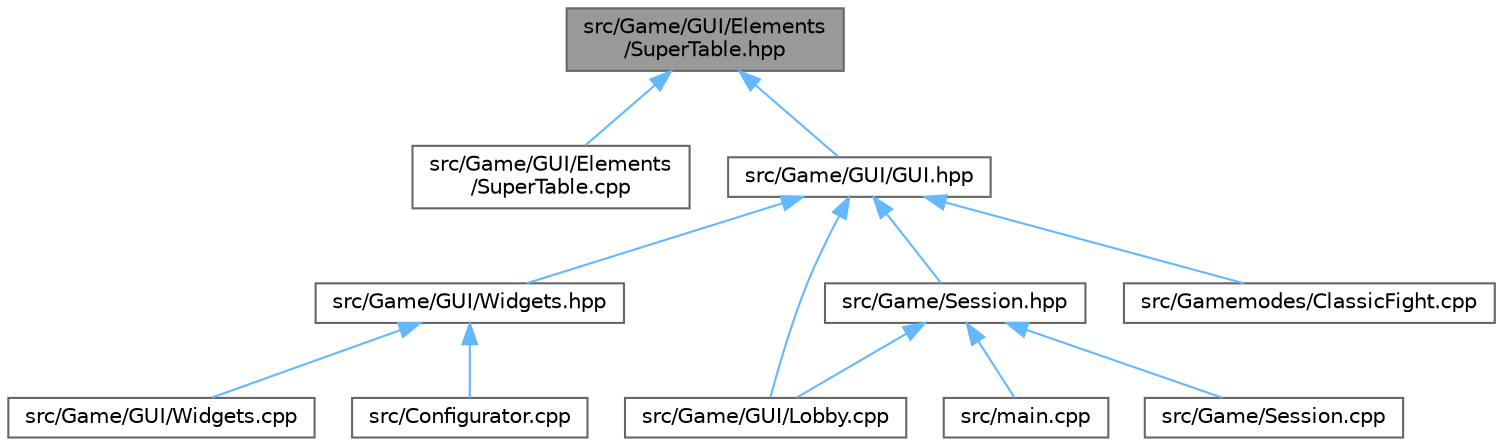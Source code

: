 digraph "src/Game/GUI/Elements/SuperTable.hpp"
{
 // LATEX_PDF_SIZE
  bgcolor="transparent";
  edge [fontname=Helvetica,fontsize=10,labelfontname=Helvetica,labelfontsize=10];
  node [fontname=Helvetica,fontsize=10,shape=box,height=0.2,width=0.4];
  Node1 [id="Node000001",label="src/Game/GUI/Elements\l/SuperTable.hpp",height=0.2,width=0.4,color="gray40", fillcolor="grey60", style="filled", fontcolor="black",tooltip=" "];
  Node1 -> Node2 [id="edge1_Node000001_Node000002",dir="back",color="steelblue1",style="solid",tooltip=" "];
  Node2 [id="Node000002",label="src/Game/GUI/Elements\l/SuperTable.cpp",height=0.2,width=0.4,color="grey40", fillcolor="white", style="filled",URL="$d4/d35/_super_table_8cpp.html",tooltip=" "];
  Node1 -> Node3 [id="edge2_Node000001_Node000003",dir="back",color="steelblue1",style="solid",tooltip=" "];
  Node3 [id="Node000003",label="src/Game/GUI/GUI.hpp",height=0.2,width=0.4,color="grey40", fillcolor="white", style="filled",URL="$d3/d92/_g_u_i_8hpp.html",tooltip=" "];
  Node3 -> Node4 [id="edge3_Node000003_Node000004",dir="back",color="steelblue1",style="solid",tooltip=" "];
  Node4 [id="Node000004",label="src/Game/GUI/Lobby.cpp",height=0.2,width=0.4,color="grey40", fillcolor="white", style="filled",URL="$d0/d2c/_lobby_8cpp.html",tooltip=" "];
  Node3 -> Node5 [id="edge4_Node000003_Node000005",dir="back",color="steelblue1",style="solid",tooltip=" "];
  Node5 [id="Node000005",label="src/Game/GUI/Widgets.hpp",height=0.2,width=0.4,color="grey40", fillcolor="white", style="filled",URL="$dc/d55/_widgets_8hpp.html",tooltip=" "];
  Node5 -> Node6 [id="edge5_Node000005_Node000006",dir="back",color="steelblue1",style="solid",tooltip=" "];
  Node6 [id="Node000006",label="src/Configurator.cpp",height=0.2,width=0.4,color="grey40", fillcolor="white", style="filled",URL="$df/d51/_configurator_8cpp.html",tooltip=" "];
  Node5 -> Node7 [id="edge6_Node000005_Node000007",dir="back",color="steelblue1",style="solid",tooltip=" "];
  Node7 [id="Node000007",label="src/Game/GUI/Widgets.cpp",height=0.2,width=0.4,color="grey40", fillcolor="white", style="filled",URL="$d7/d49/_widgets_8cpp.html",tooltip=" "];
  Node3 -> Node8 [id="edge7_Node000003_Node000008",dir="back",color="steelblue1",style="solid",tooltip=" "];
  Node8 [id="Node000008",label="src/Game/Session.hpp",height=0.2,width=0.4,color="grey40", fillcolor="white", style="filled",URL="$d7/d2b/_session_8hpp.html",tooltip=" "];
  Node8 -> Node4 [id="edge8_Node000008_Node000004",dir="back",color="steelblue1",style="solid",tooltip=" "];
  Node8 -> Node9 [id="edge9_Node000008_Node000009",dir="back",color="steelblue1",style="solid",tooltip=" "];
  Node9 [id="Node000009",label="src/Game/Session.cpp",height=0.2,width=0.4,color="grey40", fillcolor="white", style="filled",URL="$de/da3/_session_8cpp.html",tooltip=" "];
  Node8 -> Node10 [id="edge10_Node000008_Node000010",dir="back",color="steelblue1",style="solid",tooltip=" "];
  Node10 [id="Node000010",label="src/main.cpp",height=0.2,width=0.4,color="grey40", fillcolor="white", style="filled",URL="$df/d0a/main_8cpp.html",tooltip=" "];
  Node3 -> Node11 [id="edge11_Node000003_Node000011",dir="back",color="steelblue1",style="solid",tooltip=" "];
  Node11 [id="Node000011",label="src/Gamemodes/ClassicFight.cpp",height=0.2,width=0.4,color="grey40", fillcolor="white", style="filled",URL="$d7/dcf/_classic_fight_8cpp.html",tooltip=" "];
}
